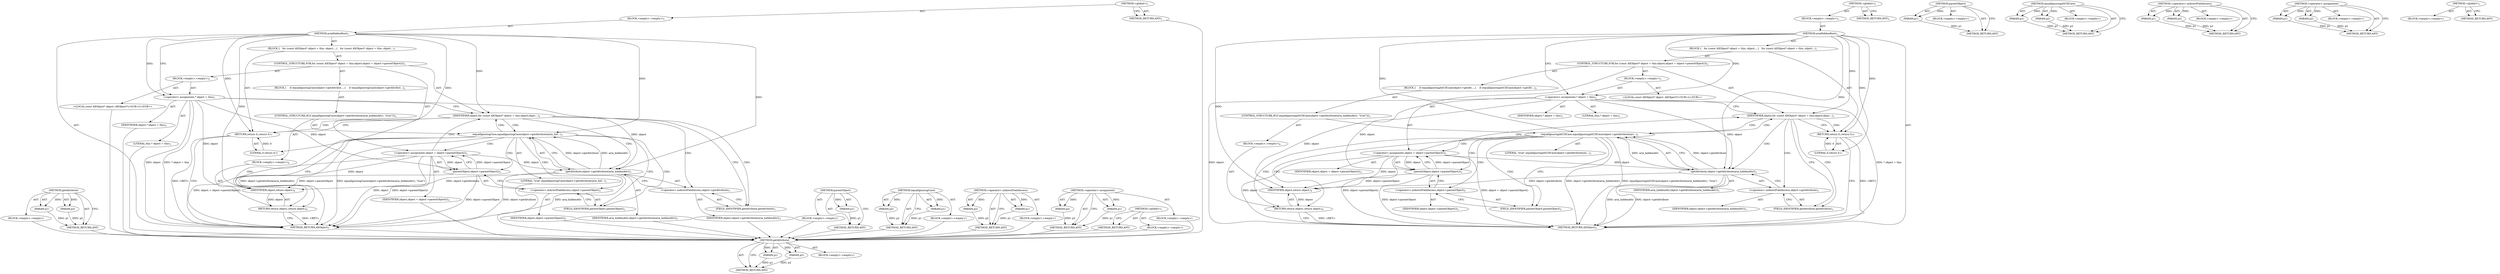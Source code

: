 digraph "&lt;global&gt;" {
vulnerable_79 [label=<(METHOD,getAttribute)>];
vulnerable_80 [label=<(PARAM,p1)>];
vulnerable_81 [label=<(PARAM,p2)>];
vulnerable_82 [label=<(BLOCK,&lt;empty&gt;,&lt;empty&gt;)>];
vulnerable_83 [label=<(METHOD_RETURN,ANY)>];
vulnerable_6 [label=<(METHOD,&lt;global&gt;)<SUB>1</SUB>>];
vulnerable_7 [label=<(BLOCK,&lt;empty&gt;,&lt;empty&gt;)<SUB>1</SUB>>];
vulnerable_8 [label=<(METHOD,ariaHiddenRoot)<SUB>1</SUB>>];
vulnerable_9 [label=<(BLOCK,{
   for (const AXObject* object = this; object...,{
   for (const AXObject* object = this; object...)<SUB>1</SUB>>];
vulnerable_10 [label=<(CONTROL_STRUCTURE,FOR,for (const AXObject* object = this;object;object = object-&gt;parentObject()))<SUB>2</SUB>>];
vulnerable_11 [label=<(BLOCK,&lt;empty&gt;,&lt;empty&gt;)<SUB>2</SUB>>];
vulnerable_12 [label="<(LOCAL,const AXObject* object: AXObject*)<SUB>2</SUB>>"];
vulnerable_13 [label=<(&lt;operator&gt;.assignment,* object = this)<SUB>2</SUB>>];
vulnerable_14 [label=<(IDENTIFIER,object,* object = this)<SUB>2</SUB>>];
vulnerable_15 [label=<(LITERAL,this,* object = this)<SUB>2</SUB>>];
vulnerable_16 [label=<(IDENTIFIER,object,for (const AXObject* object = this;object;objec...)<SUB>2</SUB>>];
vulnerable_17 [label=<(&lt;operator&gt;.assignment,object = object-&gt;parentObject())<SUB>2</SUB>>];
vulnerable_18 [label=<(IDENTIFIER,object,object = object-&gt;parentObject())<SUB>2</SUB>>];
vulnerable_19 [label=<(parentObject,object-&gt;parentObject())<SUB>2</SUB>>];
vulnerable_20 [label=<(&lt;operator&gt;.indirectFieldAccess,object-&gt;parentObject)<SUB>2</SUB>>];
vulnerable_21 [label=<(IDENTIFIER,object,object-&gt;parentObject())<SUB>2</SUB>>];
vulnerable_22 [label=<(FIELD_IDENTIFIER,parentObject,parentObject)<SUB>2</SUB>>];
vulnerable_23 [label=<(BLOCK,{
    if (equalIgnoringCase(object-&gt;getAttribut...,{
    if (equalIgnoringCase(object-&gt;getAttribut...)<SUB>2</SUB>>];
vulnerable_24 [label=<(CONTROL_STRUCTURE,IF,if (equalIgnoringCase(object-&gt;getAttribute(aria_hiddenAttr), &quot;true&quot;)))<SUB>3</SUB>>];
vulnerable_25 [label=<(equalIgnoringCase,equalIgnoringCase(object-&gt;getAttribute(aria_hid...)<SUB>3</SUB>>];
vulnerable_26 [label=<(getAttribute,object-&gt;getAttribute(aria_hiddenAttr))<SUB>3</SUB>>];
vulnerable_27 [label=<(&lt;operator&gt;.indirectFieldAccess,object-&gt;getAttribute)<SUB>3</SUB>>];
vulnerable_28 [label=<(IDENTIFIER,object,object-&gt;getAttribute(aria_hiddenAttr))<SUB>3</SUB>>];
vulnerable_29 [label=<(FIELD_IDENTIFIER,getAttribute,getAttribute)<SUB>3</SUB>>];
vulnerable_30 [label=<(IDENTIFIER,aria_hiddenAttr,object-&gt;getAttribute(aria_hiddenAttr))<SUB>3</SUB>>];
vulnerable_31 [label=<(LITERAL,&quot;true&quot;,equalIgnoringCase(object-&gt;getAttribute(aria_hid...)<SUB>3</SUB>>];
vulnerable_32 [label=<(BLOCK,&lt;empty&gt;,&lt;empty&gt;)<SUB>4</SUB>>];
vulnerable_33 [label=<(RETURN,return object;,return object;)<SUB>4</SUB>>];
vulnerable_34 [label=<(IDENTIFIER,object,return object;)<SUB>4</SUB>>];
vulnerable_35 [label=<(RETURN,return 0;,return 0;)<SUB>7</SUB>>];
vulnerable_36 [label=<(LITERAL,0,return 0;)<SUB>7</SUB>>];
vulnerable_37 [label=<(METHOD_RETURN,AXObject)<SUB>1</SUB>>];
vulnerable_39 [label=<(METHOD_RETURN,ANY)<SUB>1</SUB>>];
vulnerable_65 [label=<(METHOD,parentObject)>];
vulnerable_66 [label=<(PARAM,p1)>];
vulnerable_67 [label=<(BLOCK,&lt;empty&gt;,&lt;empty&gt;)>];
vulnerable_68 [label=<(METHOD_RETURN,ANY)>];
vulnerable_74 [label=<(METHOD,equalIgnoringCase)>];
vulnerable_75 [label=<(PARAM,p1)>];
vulnerable_76 [label=<(PARAM,p2)>];
vulnerable_77 [label=<(BLOCK,&lt;empty&gt;,&lt;empty&gt;)>];
vulnerable_78 [label=<(METHOD_RETURN,ANY)>];
vulnerable_69 [label=<(METHOD,&lt;operator&gt;.indirectFieldAccess)>];
vulnerable_70 [label=<(PARAM,p1)>];
vulnerable_71 [label=<(PARAM,p2)>];
vulnerable_72 [label=<(BLOCK,&lt;empty&gt;,&lt;empty&gt;)>];
vulnerable_73 [label=<(METHOD_RETURN,ANY)>];
vulnerable_60 [label=<(METHOD,&lt;operator&gt;.assignment)>];
vulnerable_61 [label=<(PARAM,p1)>];
vulnerable_62 [label=<(PARAM,p2)>];
vulnerable_63 [label=<(BLOCK,&lt;empty&gt;,&lt;empty&gt;)>];
vulnerable_64 [label=<(METHOD_RETURN,ANY)>];
vulnerable_54 [label=<(METHOD,&lt;global&gt;)<SUB>1</SUB>>];
vulnerable_55 [label=<(BLOCK,&lt;empty&gt;,&lt;empty&gt;)>];
vulnerable_56 [label=<(METHOD_RETURN,ANY)>];
fixed_79 [label=<(METHOD,getAttribute)>];
fixed_80 [label=<(PARAM,p1)>];
fixed_81 [label=<(PARAM,p2)>];
fixed_82 [label=<(BLOCK,&lt;empty&gt;,&lt;empty&gt;)>];
fixed_83 [label=<(METHOD_RETURN,ANY)>];
fixed_6 [label=<(METHOD,&lt;global&gt;)<SUB>1</SUB>>];
fixed_7 [label=<(BLOCK,&lt;empty&gt;,&lt;empty&gt;)<SUB>1</SUB>>];
fixed_8 [label=<(METHOD,ariaHiddenRoot)<SUB>1</SUB>>];
fixed_9 [label=<(BLOCK,{
   for (const AXObject* object = this; object...,{
   for (const AXObject* object = this; object...)<SUB>1</SUB>>];
fixed_10 [label=<(CONTROL_STRUCTURE,FOR,for (const AXObject* object = this;object;object = object-&gt;parentObject()))<SUB>2</SUB>>];
fixed_11 [label=<(BLOCK,&lt;empty&gt;,&lt;empty&gt;)<SUB>2</SUB>>];
fixed_12 [label="<(LOCAL,const AXObject* object: AXObject*)<SUB>2</SUB>>"];
fixed_13 [label=<(&lt;operator&gt;.assignment,* object = this)<SUB>2</SUB>>];
fixed_14 [label=<(IDENTIFIER,object,* object = this)<SUB>2</SUB>>];
fixed_15 [label=<(LITERAL,this,* object = this)<SUB>2</SUB>>];
fixed_16 [label=<(IDENTIFIER,object,for (const AXObject* object = this;object;objec...)<SUB>2</SUB>>];
fixed_17 [label=<(&lt;operator&gt;.assignment,object = object-&gt;parentObject())<SUB>2</SUB>>];
fixed_18 [label=<(IDENTIFIER,object,object = object-&gt;parentObject())<SUB>2</SUB>>];
fixed_19 [label=<(parentObject,object-&gt;parentObject())<SUB>2</SUB>>];
fixed_20 [label=<(&lt;operator&gt;.indirectFieldAccess,object-&gt;parentObject)<SUB>2</SUB>>];
fixed_21 [label=<(IDENTIFIER,object,object-&gt;parentObject())<SUB>2</SUB>>];
fixed_22 [label=<(FIELD_IDENTIFIER,parentObject,parentObject)<SUB>2</SUB>>];
fixed_23 [label=<(BLOCK,{
    if (equalIgnoringASCIICase(object-&gt;getAtt...,{
    if (equalIgnoringASCIICase(object-&gt;getAtt...)<SUB>2</SUB>>];
fixed_24 [label=<(CONTROL_STRUCTURE,IF,if (equalIgnoringASCIICase(object-&gt;getAttribute(aria_hiddenAttr), &quot;true&quot;)))<SUB>3</SUB>>];
fixed_25 [label=<(equalIgnoringASCIICase,equalIgnoringASCIICase(object-&gt;getAttribute(ari...)<SUB>3</SUB>>];
fixed_26 [label=<(getAttribute,object-&gt;getAttribute(aria_hiddenAttr))<SUB>3</SUB>>];
fixed_27 [label=<(&lt;operator&gt;.indirectFieldAccess,object-&gt;getAttribute)<SUB>3</SUB>>];
fixed_28 [label=<(IDENTIFIER,object,object-&gt;getAttribute(aria_hiddenAttr))<SUB>3</SUB>>];
fixed_29 [label=<(FIELD_IDENTIFIER,getAttribute,getAttribute)<SUB>3</SUB>>];
fixed_30 [label=<(IDENTIFIER,aria_hiddenAttr,object-&gt;getAttribute(aria_hiddenAttr))<SUB>3</SUB>>];
fixed_31 [label=<(LITERAL,&quot;true&quot;,equalIgnoringASCIICase(object-&gt;getAttribute(ari...)<SUB>3</SUB>>];
fixed_32 [label=<(BLOCK,&lt;empty&gt;,&lt;empty&gt;)<SUB>4</SUB>>];
fixed_33 [label=<(RETURN,return object;,return object;)<SUB>4</SUB>>];
fixed_34 [label=<(IDENTIFIER,object,return object;)<SUB>4</SUB>>];
fixed_35 [label=<(RETURN,return 0;,return 0;)<SUB>7</SUB>>];
fixed_36 [label=<(LITERAL,0,return 0;)<SUB>7</SUB>>];
fixed_37 [label=<(METHOD_RETURN,AXObject)<SUB>1</SUB>>];
fixed_39 [label=<(METHOD_RETURN,ANY)<SUB>1</SUB>>];
fixed_65 [label=<(METHOD,parentObject)>];
fixed_66 [label=<(PARAM,p1)>];
fixed_67 [label=<(BLOCK,&lt;empty&gt;,&lt;empty&gt;)>];
fixed_68 [label=<(METHOD_RETURN,ANY)>];
fixed_74 [label=<(METHOD,equalIgnoringASCIICase)>];
fixed_75 [label=<(PARAM,p1)>];
fixed_76 [label=<(PARAM,p2)>];
fixed_77 [label=<(BLOCK,&lt;empty&gt;,&lt;empty&gt;)>];
fixed_78 [label=<(METHOD_RETURN,ANY)>];
fixed_69 [label=<(METHOD,&lt;operator&gt;.indirectFieldAccess)>];
fixed_70 [label=<(PARAM,p1)>];
fixed_71 [label=<(PARAM,p2)>];
fixed_72 [label=<(BLOCK,&lt;empty&gt;,&lt;empty&gt;)>];
fixed_73 [label=<(METHOD_RETURN,ANY)>];
fixed_60 [label=<(METHOD,&lt;operator&gt;.assignment)>];
fixed_61 [label=<(PARAM,p1)>];
fixed_62 [label=<(PARAM,p2)>];
fixed_63 [label=<(BLOCK,&lt;empty&gt;,&lt;empty&gt;)>];
fixed_64 [label=<(METHOD_RETURN,ANY)>];
fixed_54 [label=<(METHOD,&lt;global&gt;)<SUB>1</SUB>>];
fixed_55 [label=<(BLOCK,&lt;empty&gt;,&lt;empty&gt;)>];
fixed_56 [label=<(METHOD_RETURN,ANY)>];
vulnerable_79 -> vulnerable_80  [key=0, label="AST: "];
vulnerable_79 -> vulnerable_80  [key=1, label="DDG: "];
vulnerable_79 -> vulnerable_82  [key=0, label="AST: "];
vulnerable_79 -> vulnerable_81  [key=0, label="AST: "];
vulnerable_79 -> vulnerable_81  [key=1, label="DDG: "];
vulnerable_79 -> vulnerable_83  [key=0, label="AST: "];
vulnerable_79 -> vulnerable_83  [key=1, label="CFG: "];
vulnerable_80 -> vulnerable_83  [key=0, label="DDG: p1"];
vulnerable_81 -> vulnerable_83  [key=0, label="DDG: p2"];
vulnerable_82 -> fixed_79  [key=0];
vulnerable_83 -> fixed_79  [key=0];
vulnerable_6 -> vulnerable_7  [key=0, label="AST: "];
vulnerable_6 -> vulnerable_39  [key=0, label="AST: "];
vulnerable_6 -> vulnerable_39  [key=1, label="CFG: "];
vulnerable_7 -> vulnerable_8  [key=0, label="AST: "];
vulnerable_8 -> vulnerable_9  [key=0, label="AST: "];
vulnerable_8 -> vulnerable_37  [key=0, label="AST: "];
vulnerable_8 -> vulnerable_13  [key=0, label="CFG: "];
vulnerable_8 -> vulnerable_13  [key=1, label="DDG: "];
vulnerable_8 -> vulnerable_35  [key=0, label="DDG: "];
vulnerable_8 -> vulnerable_16  [key=0, label="DDG: "];
vulnerable_8 -> vulnerable_36  [key=0, label="DDG: "];
vulnerable_8 -> vulnerable_25  [key=0, label="DDG: "];
vulnerable_8 -> vulnerable_26  [key=0, label="DDG: "];
vulnerable_8 -> vulnerable_34  [key=0, label="DDG: "];
vulnerable_9 -> vulnerable_10  [key=0, label="AST: "];
vulnerable_9 -> vulnerable_35  [key=0, label="AST: "];
vulnerable_10 -> vulnerable_11  [key=0, label="AST: "];
vulnerable_10 -> vulnerable_16  [key=0, label="AST: "];
vulnerable_10 -> vulnerable_17  [key=0, label="AST: "];
vulnerable_10 -> vulnerable_23  [key=0, label="AST: "];
vulnerable_11 -> vulnerable_12  [key=0, label="AST: "];
vulnerable_11 -> vulnerable_13  [key=0, label="AST: "];
vulnerable_12 -> fixed_79  [key=0];
vulnerable_13 -> vulnerable_14  [key=0, label="AST: "];
vulnerable_13 -> vulnerable_15  [key=0, label="AST: "];
vulnerable_13 -> vulnerable_16  [key=0, label="CFG: "];
vulnerable_13 -> vulnerable_37  [key=0, label="DDG: object"];
vulnerable_13 -> vulnerable_37  [key=1, label="DDG: * object = this"];
vulnerable_13 -> vulnerable_19  [key=0, label="DDG: object"];
vulnerable_13 -> vulnerable_26  [key=0, label="DDG: object"];
vulnerable_13 -> vulnerable_34  [key=0, label="DDG: object"];
vulnerable_14 -> fixed_79  [key=0];
vulnerable_15 -> fixed_79  [key=0];
vulnerable_16 -> vulnerable_29  [key=0, label="CFG: "];
vulnerable_16 -> vulnerable_29  [key=1, label="CDG: "];
vulnerable_16 -> vulnerable_35  [key=0, label="CFG: "];
vulnerable_16 -> vulnerable_35  [key=1, label="CDG: "];
vulnerable_16 -> vulnerable_26  [key=0, label="CDG: "];
vulnerable_16 -> vulnerable_25  [key=0, label="CDG: "];
vulnerable_16 -> vulnerable_27  [key=0, label="CDG: "];
vulnerable_17 -> vulnerable_18  [key=0, label="AST: "];
vulnerable_17 -> vulnerable_19  [key=0, label="AST: "];
vulnerable_17 -> vulnerable_19  [key=1, label="DDG: object"];
vulnerable_17 -> vulnerable_16  [key=0, label="CFG: "];
vulnerable_17 -> vulnerable_37  [key=0, label="DDG: object"];
vulnerable_17 -> vulnerable_37  [key=1, label="DDG: object-&gt;parentObject()"];
vulnerable_17 -> vulnerable_37  [key=2, label="DDG: object = object-&gt;parentObject()"];
vulnerable_17 -> vulnerable_26  [key=0, label="DDG: object"];
vulnerable_17 -> vulnerable_34  [key=0, label="DDG: object"];
vulnerable_18 -> fixed_79  [key=0];
vulnerable_19 -> vulnerable_20  [key=0, label="AST: "];
vulnerable_19 -> vulnerable_17  [key=0, label="CFG: "];
vulnerable_19 -> vulnerable_17  [key=1, label="DDG: object-&gt;parentObject"];
vulnerable_19 -> vulnerable_37  [key=0, label="DDG: object-&gt;parentObject"];
vulnerable_19 -> vulnerable_34  [key=0, label="DDG: object-&gt;parentObject"];
vulnerable_20 -> vulnerable_21  [key=0, label="AST: "];
vulnerable_20 -> vulnerable_22  [key=0, label="AST: "];
vulnerable_20 -> vulnerable_19  [key=0, label="CFG: "];
vulnerable_21 -> fixed_79  [key=0];
vulnerable_22 -> vulnerable_20  [key=0, label="CFG: "];
vulnerable_23 -> vulnerable_24  [key=0, label="AST: "];
vulnerable_24 -> vulnerable_25  [key=0, label="AST: "];
vulnerable_24 -> vulnerable_32  [key=0, label="AST: "];
vulnerable_25 -> vulnerable_26  [key=0, label="AST: "];
vulnerable_25 -> vulnerable_31  [key=0, label="AST: "];
vulnerable_25 -> vulnerable_33  [key=0, label="CFG: "];
vulnerable_25 -> vulnerable_33  [key=1, label="CDG: "];
vulnerable_25 -> vulnerable_22  [key=0, label="CFG: "];
vulnerable_25 -> vulnerable_22  [key=1, label="CDG: "];
vulnerable_25 -> vulnerable_37  [key=0, label="DDG: object-&gt;getAttribute(aria_hiddenAttr)"];
vulnerable_25 -> vulnerable_37  [key=1, label="DDG: equalIgnoringCase(object-&gt;getAttribute(aria_hiddenAttr), &quot;true&quot;)"];
vulnerable_25 -> vulnerable_16  [key=0, label="CDG: "];
vulnerable_25 -> vulnerable_17  [key=0, label="CDG: "];
vulnerable_25 -> vulnerable_19  [key=0, label="CDG: "];
vulnerable_25 -> vulnerable_20  [key=0, label="CDG: "];
vulnerable_26 -> vulnerable_27  [key=0, label="AST: "];
vulnerable_26 -> vulnerable_30  [key=0, label="AST: "];
vulnerable_26 -> vulnerable_25  [key=0, label="CFG: "];
vulnerable_26 -> vulnerable_25  [key=1, label="DDG: object-&gt;getAttribute"];
vulnerable_26 -> vulnerable_25  [key=2, label="DDG: aria_hiddenAttr"];
vulnerable_26 -> vulnerable_37  [key=0, label="DDG: object-&gt;getAttribute"];
vulnerable_26 -> vulnerable_37  [key=1, label="DDG: aria_hiddenAttr"];
vulnerable_26 -> vulnerable_34  [key=0, label="DDG: object-&gt;getAttribute"];
vulnerable_27 -> vulnerable_28  [key=0, label="AST: "];
vulnerable_27 -> vulnerable_29  [key=0, label="AST: "];
vulnerable_27 -> vulnerable_26  [key=0, label="CFG: "];
vulnerable_28 -> fixed_79  [key=0];
vulnerable_29 -> vulnerable_27  [key=0, label="CFG: "];
vulnerable_30 -> fixed_79  [key=0];
vulnerable_31 -> fixed_79  [key=0];
vulnerable_32 -> vulnerable_33  [key=0, label="AST: "];
vulnerable_33 -> vulnerable_34  [key=0, label="AST: "];
vulnerable_33 -> vulnerable_37  [key=0, label="CFG: "];
vulnerable_33 -> vulnerable_37  [key=1, label="DDG: &lt;RET&gt;"];
vulnerable_34 -> vulnerable_33  [key=0, label="DDG: object"];
vulnerable_35 -> vulnerable_36  [key=0, label="AST: "];
vulnerable_35 -> vulnerable_37  [key=0, label="CFG: "];
vulnerable_35 -> vulnerable_37  [key=1, label="DDG: &lt;RET&gt;"];
vulnerable_36 -> vulnerable_35  [key=0, label="DDG: 0"];
vulnerable_37 -> fixed_79  [key=0];
vulnerable_39 -> fixed_79  [key=0];
vulnerable_65 -> vulnerable_66  [key=0, label="AST: "];
vulnerable_65 -> vulnerable_66  [key=1, label="DDG: "];
vulnerable_65 -> vulnerable_67  [key=0, label="AST: "];
vulnerable_65 -> vulnerable_68  [key=0, label="AST: "];
vulnerable_65 -> vulnerable_68  [key=1, label="CFG: "];
vulnerable_66 -> vulnerable_68  [key=0, label="DDG: p1"];
vulnerable_67 -> fixed_79  [key=0];
vulnerable_68 -> fixed_79  [key=0];
vulnerable_74 -> vulnerable_75  [key=0, label="AST: "];
vulnerable_74 -> vulnerable_75  [key=1, label="DDG: "];
vulnerable_74 -> vulnerable_77  [key=0, label="AST: "];
vulnerable_74 -> vulnerable_76  [key=0, label="AST: "];
vulnerable_74 -> vulnerable_76  [key=1, label="DDG: "];
vulnerable_74 -> vulnerable_78  [key=0, label="AST: "];
vulnerable_74 -> vulnerable_78  [key=1, label="CFG: "];
vulnerable_75 -> vulnerable_78  [key=0, label="DDG: p1"];
vulnerable_76 -> vulnerable_78  [key=0, label="DDG: p2"];
vulnerable_77 -> fixed_79  [key=0];
vulnerable_78 -> fixed_79  [key=0];
vulnerable_69 -> vulnerable_70  [key=0, label="AST: "];
vulnerable_69 -> vulnerable_70  [key=1, label="DDG: "];
vulnerable_69 -> vulnerable_72  [key=0, label="AST: "];
vulnerable_69 -> vulnerable_71  [key=0, label="AST: "];
vulnerable_69 -> vulnerable_71  [key=1, label="DDG: "];
vulnerable_69 -> vulnerable_73  [key=0, label="AST: "];
vulnerable_69 -> vulnerable_73  [key=1, label="CFG: "];
vulnerable_70 -> vulnerable_73  [key=0, label="DDG: p1"];
vulnerable_71 -> vulnerable_73  [key=0, label="DDG: p2"];
vulnerable_72 -> fixed_79  [key=0];
vulnerable_73 -> fixed_79  [key=0];
vulnerable_60 -> vulnerable_61  [key=0, label="AST: "];
vulnerable_60 -> vulnerable_61  [key=1, label="DDG: "];
vulnerable_60 -> vulnerable_63  [key=0, label="AST: "];
vulnerable_60 -> vulnerable_62  [key=0, label="AST: "];
vulnerable_60 -> vulnerable_62  [key=1, label="DDG: "];
vulnerable_60 -> vulnerable_64  [key=0, label="AST: "];
vulnerable_60 -> vulnerable_64  [key=1, label="CFG: "];
vulnerable_61 -> vulnerable_64  [key=0, label="DDG: p1"];
vulnerable_62 -> vulnerable_64  [key=0, label="DDG: p2"];
vulnerable_63 -> fixed_79  [key=0];
vulnerable_64 -> fixed_79  [key=0];
vulnerable_54 -> vulnerable_55  [key=0, label="AST: "];
vulnerable_54 -> vulnerable_56  [key=0, label="AST: "];
vulnerable_54 -> vulnerable_56  [key=1, label="CFG: "];
vulnerable_55 -> fixed_79  [key=0];
vulnerable_56 -> fixed_79  [key=0];
fixed_79 -> fixed_80  [key=0, label="AST: "];
fixed_79 -> fixed_80  [key=1, label="DDG: "];
fixed_79 -> fixed_82  [key=0, label="AST: "];
fixed_79 -> fixed_81  [key=0, label="AST: "];
fixed_79 -> fixed_81  [key=1, label="DDG: "];
fixed_79 -> fixed_83  [key=0, label="AST: "];
fixed_79 -> fixed_83  [key=1, label="CFG: "];
fixed_80 -> fixed_83  [key=0, label="DDG: p1"];
fixed_81 -> fixed_83  [key=0, label="DDG: p2"];
fixed_6 -> fixed_7  [key=0, label="AST: "];
fixed_6 -> fixed_39  [key=0, label="AST: "];
fixed_6 -> fixed_39  [key=1, label="CFG: "];
fixed_7 -> fixed_8  [key=0, label="AST: "];
fixed_8 -> fixed_9  [key=0, label="AST: "];
fixed_8 -> fixed_37  [key=0, label="AST: "];
fixed_8 -> fixed_13  [key=0, label="CFG: "];
fixed_8 -> fixed_13  [key=1, label="DDG: "];
fixed_8 -> fixed_35  [key=0, label="DDG: "];
fixed_8 -> fixed_16  [key=0, label="DDG: "];
fixed_8 -> fixed_36  [key=0, label="DDG: "];
fixed_8 -> fixed_25  [key=0, label="DDG: "];
fixed_8 -> fixed_26  [key=0, label="DDG: "];
fixed_8 -> fixed_34  [key=0, label="DDG: "];
fixed_9 -> fixed_10  [key=0, label="AST: "];
fixed_9 -> fixed_35  [key=0, label="AST: "];
fixed_10 -> fixed_11  [key=0, label="AST: "];
fixed_10 -> fixed_16  [key=0, label="AST: "];
fixed_10 -> fixed_17  [key=0, label="AST: "];
fixed_10 -> fixed_23  [key=0, label="AST: "];
fixed_11 -> fixed_12  [key=0, label="AST: "];
fixed_11 -> fixed_13  [key=0, label="AST: "];
fixed_13 -> fixed_14  [key=0, label="AST: "];
fixed_13 -> fixed_15  [key=0, label="AST: "];
fixed_13 -> fixed_16  [key=0, label="CFG: "];
fixed_13 -> fixed_37  [key=0, label="DDG: object"];
fixed_13 -> fixed_37  [key=1, label="DDG: * object = this"];
fixed_13 -> fixed_19  [key=0, label="DDG: object"];
fixed_13 -> fixed_26  [key=0, label="DDG: object"];
fixed_13 -> fixed_34  [key=0, label="DDG: object"];
fixed_16 -> fixed_29  [key=0, label="CFG: "];
fixed_16 -> fixed_29  [key=1, label="CDG: "];
fixed_16 -> fixed_35  [key=0, label="CFG: "];
fixed_16 -> fixed_35  [key=1, label="CDG: "];
fixed_16 -> fixed_26  [key=0, label="CDG: "];
fixed_16 -> fixed_25  [key=0, label="CDG: "];
fixed_16 -> fixed_27  [key=0, label="CDG: "];
fixed_17 -> fixed_18  [key=0, label="AST: "];
fixed_17 -> fixed_19  [key=0, label="AST: "];
fixed_17 -> fixed_19  [key=1, label="DDG: object"];
fixed_17 -> fixed_16  [key=0, label="CFG: "];
fixed_17 -> fixed_37  [key=0, label="DDG: object"];
fixed_17 -> fixed_37  [key=1, label="DDG: object-&gt;parentObject()"];
fixed_17 -> fixed_37  [key=2, label="DDG: object = object-&gt;parentObject()"];
fixed_17 -> fixed_26  [key=0, label="DDG: object"];
fixed_17 -> fixed_34  [key=0, label="DDG: object"];
fixed_19 -> fixed_20  [key=0, label="AST: "];
fixed_19 -> fixed_17  [key=0, label="CFG: "];
fixed_19 -> fixed_17  [key=1, label="DDG: object-&gt;parentObject"];
fixed_19 -> fixed_37  [key=0, label="DDG: object-&gt;parentObject"];
fixed_19 -> fixed_34  [key=0, label="DDG: object-&gt;parentObject"];
fixed_20 -> fixed_21  [key=0, label="AST: "];
fixed_20 -> fixed_22  [key=0, label="AST: "];
fixed_20 -> fixed_19  [key=0, label="CFG: "];
fixed_22 -> fixed_20  [key=0, label="CFG: "];
fixed_23 -> fixed_24  [key=0, label="AST: "];
fixed_24 -> fixed_25  [key=0, label="AST: "];
fixed_24 -> fixed_32  [key=0, label="AST: "];
fixed_25 -> fixed_26  [key=0, label="AST: "];
fixed_25 -> fixed_31  [key=0, label="AST: "];
fixed_25 -> fixed_33  [key=0, label="CFG: "];
fixed_25 -> fixed_33  [key=1, label="CDG: "];
fixed_25 -> fixed_22  [key=0, label="CFG: "];
fixed_25 -> fixed_22  [key=1, label="CDG: "];
fixed_25 -> fixed_37  [key=0, label="DDG: object-&gt;getAttribute(aria_hiddenAttr)"];
fixed_25 -> fixed_37  [key=1, label="DDG: equalIgnoringASCIICase(object-&gt;getAttribute(aria_hiddenAttr), &quot;true&quot;)"];
fixed_25 -> fixed_16  [key=0, label="CDG: "];
fixed_25 -> fixed_17  [key=0, label="CDG: "];
fixed_25 -> fixed_19  [key=0, label="CDG: "];
fixed_25 -> fixed_20  [key=0, label="CDG: "];
fixed_26 -> fixed_27  [key=0, label="AST: "];
fixed_26 -> fixed_30  [key=0, label="AST: "];
fixed_26 -> fixed_25  [key=0, label="CFG: "];
fixed_26 -> fixed_25  [key=1, label="DDG: object-&gt;getAttribute"];
fixed_26 -> fixed_25  [key=2, label="DDG: aria_hiddenAttr"];
fixed_26 -> fixed_37  [key=0, label="DDG: object-&gt;getAttribute"];
fixed_26 -> fixed_37  [key=1, label="DDG: aria_hiddenAttr"];
fixed_26 -> fixed_34  [key=0, label="DDG: object-&gt;getAttribute"];
fixed_27 -> fixed_28  [key=0, label="AST: "];
fixed_27 -> fixed_29  [key=0, label="AST: "];
fixed_27 -> fixed_26  [key=0, label="CFG: "];
fixed_29 -> fixed_27  [key=0, label="CFG: "];
fixed_32 -> fixed_33  [key=0, label="AST: "];
fixed_33 -> fixed_34  [key=0, label="AST: "];
fixed_33 -> fixed_37  [key=0, label="CFG: "];
fixed_33 -> fixed_37  [key=1, label="DDG: &lt;RET&gt;"];
fixed_34 -> fixed_33  [key=0, label="DDG: object"];
fixed_35 -> fixed_36  [key=0, label="AST: "];
fixed_35 -> fixed_37  [key=0, label="CFG: "];
fixed_35 -> fixed_37  [key=1, label="DDG: &lt;RET&gt;"];
fixed_36 -> fixed_35  [key=0, label="DDG: 0"];
fixed_65 -> fixed_66  [key=0, label="AST: "];
fixed_65 -> fixed_66  [key=1, label="DDG: "];
fixed_65 -> fixed_67  [key=0, label="AST: "];
fixed_65 -> fixed_68  [key=0, label="AST: "];
fixed_65 -> fixed_68  [key=1, label="CFG: "];
fixed_66 -> fixed_68  [key=0, label="DDG: p1"];
fixed_74 -> fixed_75  [key=0, label="AST: "];
fixed_74 -> fixed_75  [key=1, label="DDG: "];
fixed_74 -> fixed_77  [key=0, label="AST: "];
fixed_74 -> fixed_76  [key=0, label="AST: "];
fixed_74 -> fixed_76  [key=1, label="DDG: "];
fixed_74 -> fixed_78  [key=0, label="AST: "];
fixed_74 -> fixed_78  [key=1, label="CFG: "];
fixed_75 -> fixed_78  [key=0, label="DDG: p1"];
fixed_76 -> fixed_78  [key=0, label="DDG: p2"];
fixed_69 -> fixed_70  [key=0, label="AST: "];
fixed_69 -> fixed_70  [key=1, label="DDG: "];
fixed_69 -> fixed_72  [key=0, label="AST: "];
fixed_69 -> fixed_71  [key=0, label="AST: "];
fixed_69 -> fixed_71  [key=1, label="DDG: "];
fixed_69 -> fixed_73  [key=0, label="AST: "];
fixed_69 -> fixed_73  [key=1, label="CFG: "];
fixed_70 -> fixed_73  [key=0, label="DDG: p1"];
fixed_71 -> fixed_73  [key=0, label="DDG: p2"];
fixed_60 -> fixed_61  [key=0, label="AST: "];
fixed_60 -> fixed_61  [key=1, label="DDG: "];
fixed_60 -> fixed_63  [key=0, label="AST: "];
fixed_60 -> fixed_62  [key=0, label="AST: "];
fixed_60 -> fixed_62  [key=1, label="DDG: "];
fixed_60 -> fixed_64  [key=0, label="AST: "];
fixed_60 -> fixed_64  [key=1, label="CFG: "];
fixed_61 -> fixed_64  [key=0, label="DDG: p1"];
fixed_62 -> fixed_64  [key=0, label="DDG: p2"];
fixed_54 -> fixed_55  [key=0, label="AST: "];
fixed_54 -> fixed_56  [key=0, label="AST: "];
fixed_54 -> fixed_56  [key=1, label="CFG: "];
}
